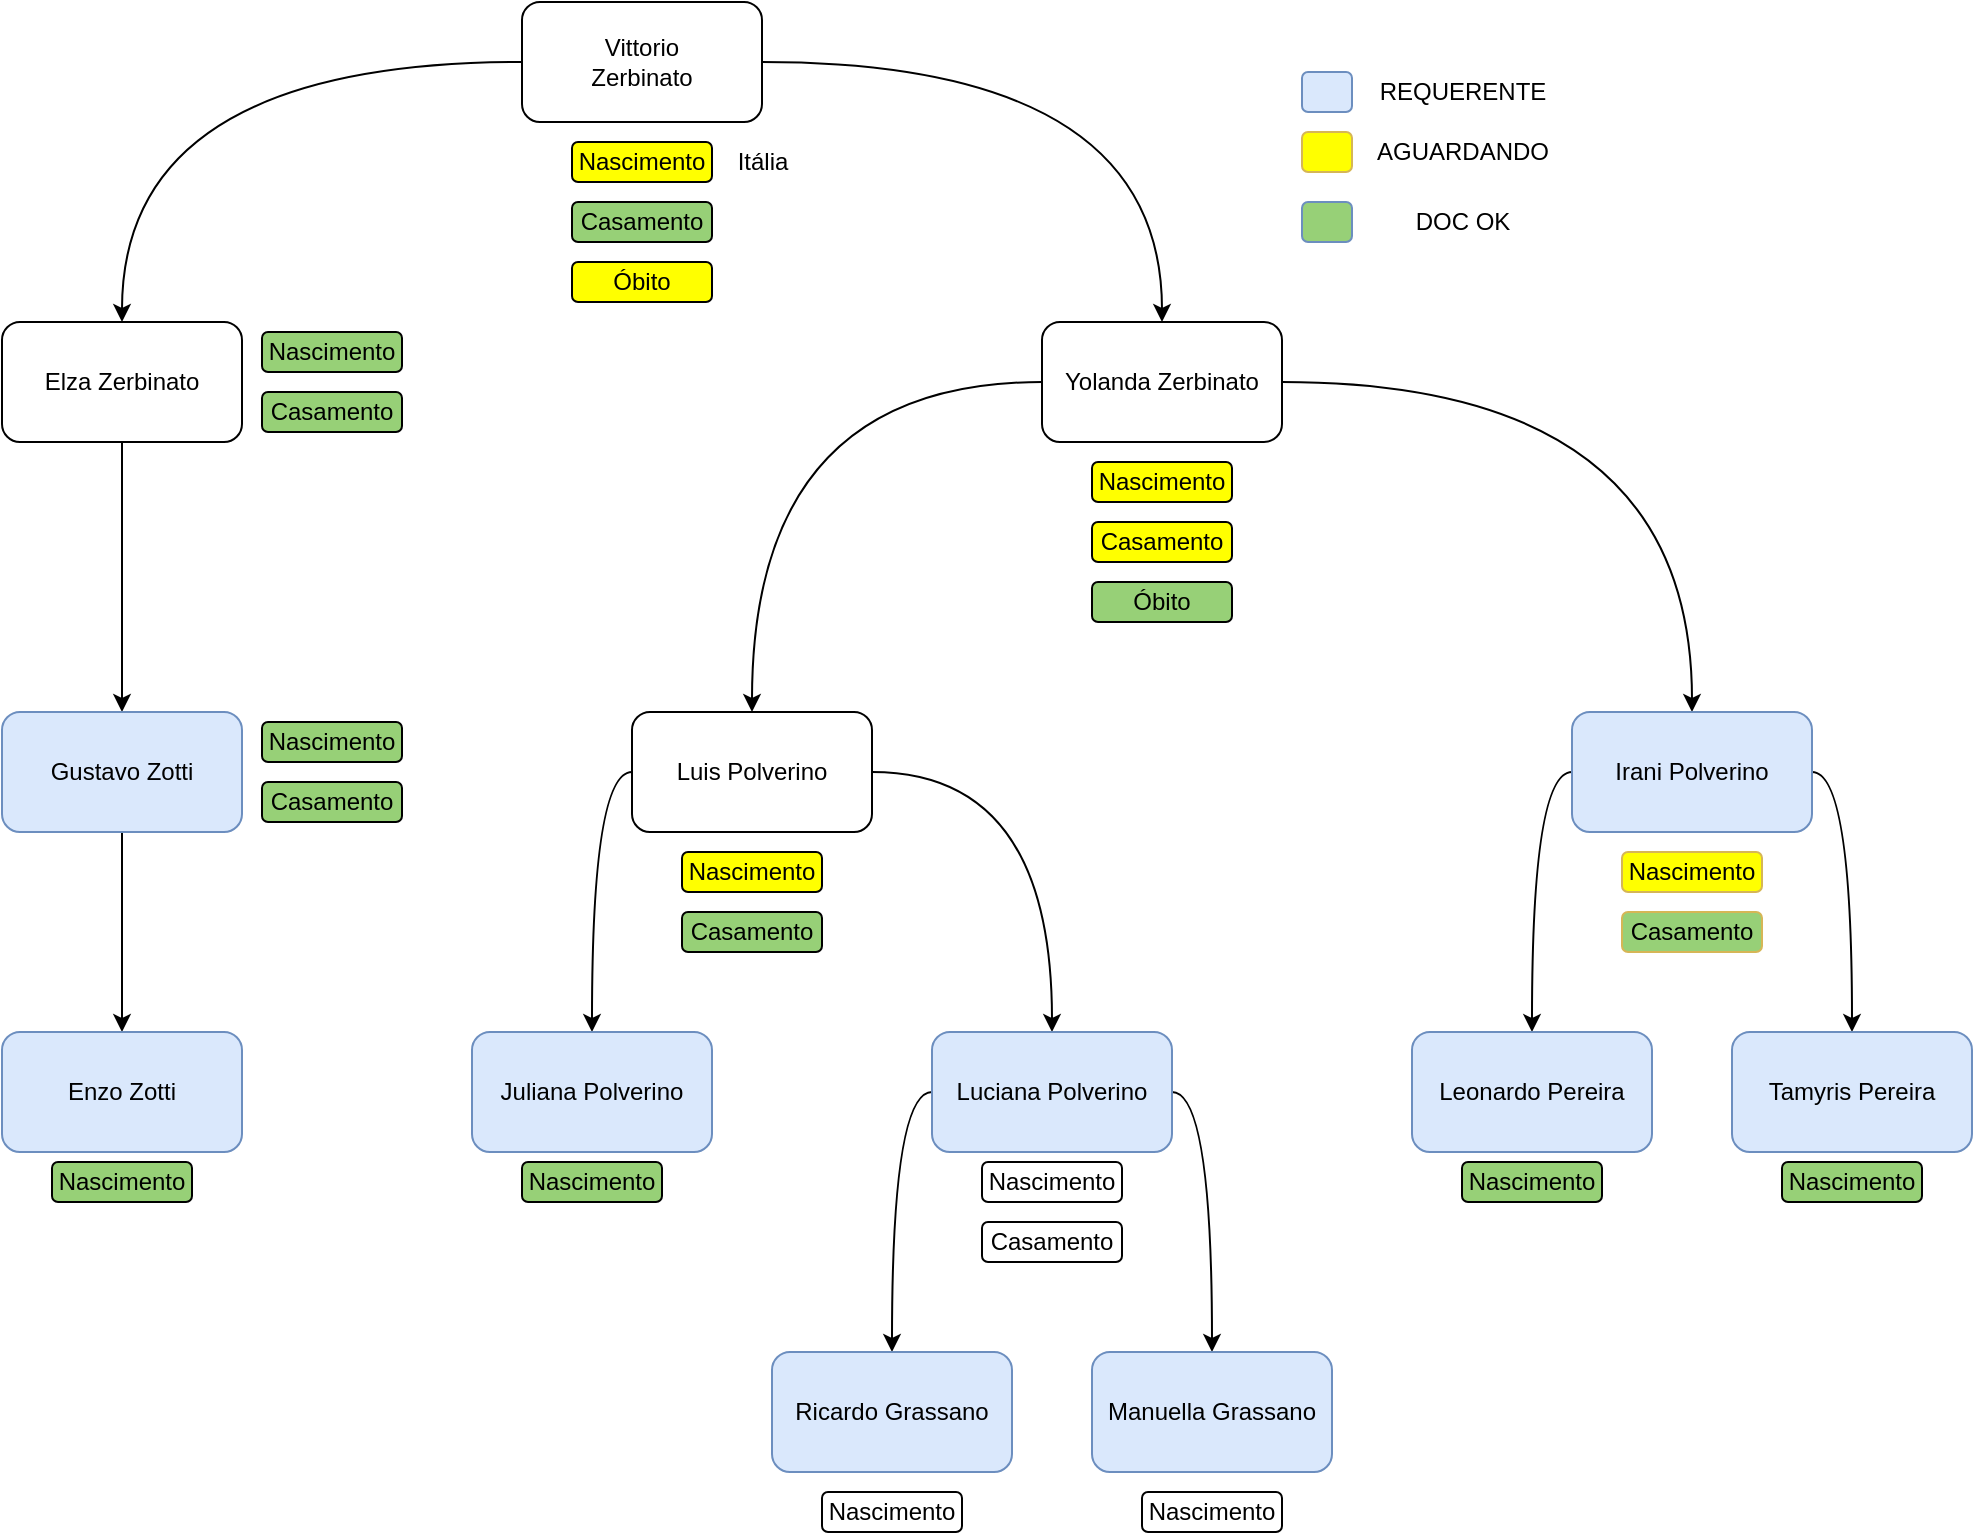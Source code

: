 <mxfile version="24.8.4">
  <diagram name="Página-1" id="RRQcCFWgyD6TMdmRlXpb">
    <mxGraphModel dx="2060" dy="1141" grid="1" gridSize="10" guides="1" tooltips="1" connect="1" arrows="1" fold="1" page="1" pageScale="1" pageWidth="827" pageHeight="1169" math="0" shadow="0">
      <root>
        <mxCell id="0" />
        <mxCell id="1" parent="0" />
        <mxCell id="Gb7fhnU5ldpY52YVY7vI-21" style="edgeStyle=orthogonalEdgeStyle;curved=1;rounded=0;orthogonalLoop=1;jettySize=auto;html=1;entryX=0.5;entryY=0;entryDx=0;entryDy=0;" parent="1" source="Gb7fhnU5ldpY52YVY7vI-1" target="Gb7fhnU5ldpY52YVY7vI-4" edge="1">
          <mxGeometry relative="1" as="geometry" />
        </mxCell>
        <mxCell id="Gb7fhnU5ldpY52YVY7vI-22" style="edgeStyle=orthogonalEdgeStyle;curved=1;rounded=0;orthogonalLoop=1;jettySize=auto;html=1;entryX=0.5;entryY=0;entryDx=0;entryDy=0;" parent="1" source="Gb7fhnU5ldpY52YVY7vI-1" target="Gb7fhnU5ldpY52YVY7vI-8" edge="1">
          <mxGeometry relative="1" as="geometry" />
        </mxCell>
        <mxCell id="Gb7fhnU5ldpY52YVY7vI-1" value="Vittorio&lt;br&gt;Zerbinato" style="rounded=1;whiteSpace=wrap;html=1;" parent="1" vertex="1">
          <mxGeometry x="340" y="40" width="120" height="60" as="geometry" />
        </mxCell>
        <mxCell id="Gb7fhnU5ldpY52YVY7vI-23" style="edgeStyle=orthogonalEdgeStyle;curved=1;rounded=0;orthogonalLoop=1;jettySize=auto;html=1;entryX=0.5;entryY=0;entryDx=0;entryDy=0;" parent="1" source="Gb7fhnU5ldpY52YVY7vI-4" target="Gb7fhnU5ldpY52YVY7vI-16" edge="1">
          <mxGeometry relative="1" as="geometry" />
        </mxCell>
        <mxCell id="Gb7fhnU5ldpY52YVY7vI-24" style="edgeStyle=orthogonalEdgeStyle;curved=1;rounded=0;orthogonalLoop=1;jettySize=auto;html=1;entryX=0.5;entryY=0;entryDx=0;entryDy=0;" parent="1" source="Gb7fhnU5ldpY52YVY7vI-4" target="Gb7fhnU5ldpY52YVY7vI-15" edge="1">
          <mxGeometry relative="1" as="geometry" />
        </mxCell>
        <mxCell id="Gb7fhnU5ldpY52YVY7vI-4" value="Yolanda Zerbinato" style="whiteSpace=wrap;html=1;rounded=1;strokeColor=default;align=center;verticalAlign=middle;fontFamily=Helvetica;fontSize=12;fontColor=default;fillColor=default;" parent="1" vertex="1">
          <mxGeometry x="600" y="200" width="120" height="60" as="geometry" />
        </mxCell>
        <mxCell id="Gb7fhnU5ldpY52YVY7vI-20" value="" style="edgeStyle=orthogonalEdgeStyle;curved=1;rounded=0;orthogonalLoop=1;jettySize=auto;html=1;" parent="1" source="Gb7fhnU5ldpY52YVY7vI-8" target="Gb7fhnU5ldpY52YVY7vI-19" edge="1">
          <mxGeometry relative="1" as="geometry" />
        </mxCell>
        <mxCell id="Gb7fhnU5ldpY52YVY7vI-8" value="Elza Zerbinato" style="whiteSpace=wrap;html=1;rounded=1;" parent="1" vertex="1">
          <mxGeometry x="80" y="200" width="120" height="60" as="geometry" />
        </mxCell>
        <mxCell id="Gb7fhnU5ldpY52YVY7vI-33" style="edgeStyle=orthogonalEdgeStyle;curved=1;rounded=0;orthogonalLoop=1;jettySize=auto;html=1;entryX=0.5;entryY=0;entryDx=0;entryDy=0;exitX=0;exitY=0.5;exitDx=0;exitDy=0;" parent="1" source="Gb7fhnU5ldpY52YVY7vI-15" target="Gb7fhnU5ldpY52YVY7vI-29" edge="1">
          <mxGeometry relative="1" as="geometry" />
        </mxCell>
        <mxCell id="Gb7fhnU5ldpY52YVY7vI-61" style="edgeStyle=orthogonalEdgeStyle;curved=1;rounded=0;orthogonalLoop=1;jettySize=auto;html=1;entryX=0.5;entryY=0;entryDx=0;entryDy=0;exitX=1;exitY=0.5;exitDx=0;exitDy=0;" parent="1" source="Gb7fhnU5ldpY52YVY7vI-15" target="Gb7fhnU5ldpY52YVY7vI-28" edge="1">
          <mxGeometry relative="1" as="geometry" />
        </mxCell>
        <mxCell id="Gb7fhnU5ldpY52YVY7vI-15" value="Irani Polverino" style="whiteSpace=wrap;html=1;rounded=1;strokeColor=#6c8ebf;align=center;verticalAlign=middle;fontFamily=Helvetica;fontSize=12;fillColor=#dae8fc;fontColor=default;" parent="1" vertex="1">
          <mxGeometry x="865" y="395" width="120" height="60" as="geometry" />
        </mxCell>
        <mxCell id="Gb7fhnU5ldpY52YVY7vI-35" style="edgeStyle=orthogonalEdgeStyle;curved=1;rounded=0;orthogonalLoop=1;jettySize=auto;html=1;entryX=0.5;entryY=0;entryDx=0;entryDy=0;" parent="1" source="Gb7fhnU5ldpY52YVY7vI-16" target="Gb7fhnU5ldpY52YVY7vI-31" edge="1">
          <mxGeometry relative="1" as="geometry" />
        </mxCell>
        <mxCell id="Gb7fhnU5ldpY52YVY7vI-36" style="edgeStyle=orthogonalEdgeStyle;curved=1;rounded=0;orthogonalLoop=1;jettySize=auto;html=1;entryX=0.5;entryY=0;entryDx=0;entryDy=0;exitX=0;exitY=0.5;exitDx=0;exitDy=0;" parent="1" source="Gb7fhnU5ldpY52YVY7vI-16" target="Gb7fhnU5ldpY52YVY7vI-32" edge="1">
          <mxGeometry relative="1" as="geometry" />
        </mxCell>
        <mxCell id="Gb7fhnU5ldpY52YVY7vI-16" value="Luis Polverino" style="whiteSpace=wrap;html=1;rounded=1;strokeColor=default;align=center;verticalAlign=middle;fontFamily=Helvetica;fontSize=12;fontColor=default;fillColor=default;" parent="1" vertex="1">
          <mxGeometry x="395" y="395" width="120" height="60" as="geometry" />
        </mxCell>
        <mxCell id="Gb7fhnU5ldpY52YVY7vI-38" value="" style="edgeStyle=orthogonalEdgeStyle;curved=1;rounded=0;orthogonalLoop=1;jettySize=auto;html=1;" parent="1" source="Gb7fhnU5ldpY52YVY7vI-19" target="Gb7fhnU5ldpY52YVY7vI-37" edge="1">
          <mxGeometry relative="1" as="geometry" />
        </mxCell>
        <mxCell id="Gb7fhnU5ldpY52YVY7vI-19" value="Gustavo Zotti" style="whiteSpace=wrap;html=1;rounded=1;fillColor=#dae8fc;strokeColor=#6c8ebf;" parent="1" vertex="1">
          <mxGeometry x="80" y="395" width="120" height="60" as="geometry" />
        </mxCell>
        <mxCell id="Gb7fhnU5ldpY52YVY7vI-28" value="Tamyris Pereira" style="whiteSpace=wrap;html=1;rounded=1;strokeColor=#6c8ebf;align=center;verticalAlign=middle;fontFamily=Helvetica;fontSize=12;fillColor=#dae8fc;" parent="1" vertex="1">
          <mxGeometry x="945" y="555" width="120" height="60" as="geometry" />
        </mxCell>
        <mxCell id="Gb7fhnU5ldpY52YVY7vI-29" value="Leonardo Pereira" style="whiteSpace=wrap;html=1;rounded=1;strokeColor=#6c8ebf;align=center;verticalAlign=middle;fontFamily=Helvetica;fontSize=12;fillColor=#dae8fc;" parent="1" vertex="1">
          <mxGeometry x="785" y="555" width="120" height="60" as="geometry" />
        </mxCell>
        <mxCell id="Gb7fhnU5ldpY52YVY7vI-44" style="edgeStyle=orthogonalEdgeStyle;curved=1;rounded=0;orthogonalLoop=1;jettySize=auto;html=1;entryX=0.5;entryY=0;entryDx=0;entryDy=0;exitX=1;exitY=0.5;exitDx=0;exitDy=0;" parent="1" source="Gb7fhnU5ldpY52YVY7vI-31" target="Gb7fhnU5ldpY52YVY7vI-42" edge="1">
          <mxGeometry relative="1" as="geometry" />
        </mxCell>
        <mxCell id="Gb7fhnU5ldpY52YVY7vI-45" style="edgeStyle=orthogonalEdgeStyle;curved=1;rounded=0;orthogonalLoop=1;jettySize=auto;html=1;entryX=0.5;entryY=0;entryDx=0;entryDy=0;exitX=0;exitY=0.5;exitDx=0;exitDy=0;" parent="1" source="Gb7fhnU5ldpY52YVY7vI-31" target="Gb7fhnU5ldpY52YVY7vI-43" edge="1">
          <mxGeometry relative="1" as="geometry" />
        </mxCell>
        <mxCell id="Gb7fhnU5ldpY52YVY7vI-31" value="Luciana Polverino" style="whiteSpace=wrap;html=1;rounded=1;strokeColor=#6c8ebf;align=center;verticalAlign=middle;fontFamily=Helvetica;fontSize=12;fillColor=#dae8fc;" parent="1" vertex="1">
          <mxGeometry x="545" y="555" width="120" height="60" as="geometry" />
        </mxCell>
        <mxCell id="Gb7fhnU5ldpY52YVY7vI-32" value="Juliana Polverino" style="whiteSpace=wrap;html=1;rounded=1;strokeColor=#6c8ebf;align=center;verticalAlign=middle;fontFamily=Helvetica;fontSize=12;fillColor=#dae8fc;" parent="1" vertex="1">
          <mxGeometry x="315" y="555" width="120" height="60" as="geometry" />
        </mxCell>
        <mxCell id="Gb7fhnU5ldpY52YVY7vI-37" value="Enzo Zotti" style="whiteSpace=wrap;html=1;rounded=1;fillColor=#dae8fc;strokeColor=#6c8ebf;" parent="1" vertex="1">
          <mxGeometry x="80" y="555" width="120" height="60" as="geometry" />
        </mxCell>
        <mxCell id="Gb7fhnU5ldpY52YVY7vI-42" value="Manuella&amp;nbsp;Grassano" style="whiteSpace=wrap;html=1;rounded=1;strokeColor=#6c8ebf;align=center;verticalAlign=middle;fontFamily=Helvetica;fontSize=12;fillColor=#dae8fc;" parent="1" vertex="1">
          <mxGeometry x="625" y="715" width="120" height="60" as="geometry" />
        </mxCell>
        <mxCell id="Gb7fhnU5ldpY52YVY7vI-43" value="Ricardo&amp;nbsp;Grassano" style="whiteSpace=wrap;html=1;rounded=1;strokeColor=#6c8ebf;align=center;verticalAlign=middle;fontFamily=Helvetica;fontSize=12;fillColor=#dae8fc;" parent="1" vertex="1">
          <mxGeometry x="465" y="715" width="120" height="60" as="geometry" />
        </mxCell>
        <mxCell id="Gb7fhnU5ldpY52YVY7vI-46" value="Nascimento" style="rounded=1;whiteSpace=wrap;html=1;fillColor=#FFFF00;" parent="1" vertex="1">
          <mxGeometry x="365" y="110" width="70" height="20" as="geometry" />
        </mxCell>
        <mxCell id="Gb7fhnU5ldpY52YVY7vI-48" value="Casamento" style="rounded=1;whiteSpace=wrap;html=1;fillColor=#97D077;" parent="1" vertex="1">
          <mxGeometry x="365" y="140" width="70" height="20" as="geometry" />
        </mxCell>
        <mxCell id="Gb7fhnU5ldpY52YVY7vI-49" value="Óbito" style="rounded=1;whiteSpace=wrap;html=1;fillColor=#FFFF00;" parent="1" vertex="1">
          <mxGeometry x="365" y="170" width="70" height="20" as="geometry" />
        </mxCell>
        <mxCell id="Gb7fhnU5ldpY52YVY7vI-50" value="Nascimento" style="rounded=1;whiteSpace=wrap;html=1;fillColor=#FFFF00;" parent="1" vertex="1">
          <mxGeometry x="625" y="270" width="70" height="20" as="geometry" />
        </mxCell>
        <mxCell id="Gb7fhnU5ldpY52YVY7vI-51" value="Casamento" style="rounded=1;whiteSpace=wrap;html=1;fillColor=#FFFF00;" parent="1" vertex="1">
          <mxGeometry x="625" y="300" width="70" height="20" as="geometry" />
        </mxCell>
        <mxCell id="Gb7fhnU5ldpY52YVY7vI-52" value="Óbito" style="rounded=1;whiteSpace=wrap;html=1;fillColor=#97D077;" parent="1" vertex="1">
          <mxGeometry x="625" y="330" width="70" height="20" as="geometry" />
        </mxCell>
        <mxCell id="Gb7fhnU5ldpY52YVY7vI-53" value="Nascimento" style="rounded=1;whiteSpace=wrap;html=1;fillColor=#97D077;" parent="1" vertex="1">
          <mxGeometry x="810" y="620" width="70" height="20" as="geometry" />
        </mxCell>
        <mxCell id="Gb7fhnU5ldpY52YVY7vI-54" value="Nascimento" style="rounded=1;whiteSpace=wrap;html=1;fillColor=#97D077;" parent="1" vertex="1">
          <mxGeometry x="970" y="620" width="70" height="20" as="geometry" />
        </mxCell>
        <mxCell id="Gb7fhnU5ldpY52YVY7vI-55" value="Nascimento" style="rounded=1;whiteSpace=wrap;html=1;" parent="1" vertex="1">
          <mxGeometry x="650" y="785" width="70" height="20" as="geometry" />
        </mxCell>
        <mxCell id="Gb7fhnU5ldpY52YVY7vI-56" value="Nascimento" style="rounded=1;whiteSpace=wrap;html=1;" parent="1" vertex="1">
          <mxGeometry x="490" y="785" width="70" height="20" as="geometry" />
        </mxCell>
        <mxCell id="Gb7fhnU5ldpY52YVY7vI-57" value="Nascimento" style="rounded=1;whiteSpace=wrap;html=1;fillColor=#97D077;" parent="1" vertex="1">
          <mxGeometry x="340" y="620" width="70" height="20" as="geometry" />
        </mxCell>
        <mxCell id="Gb7fhnU5ldpY52YVY7vI-58" value="Nascimento" style="rounded=1;whiteSpace=wrap;html=1;fillColor=#97D077;" parent="1" vertex="1">
          <mxGeometry x="105" y="620" width="70" height="20" as="geometry" />
        </mxCell>
        <mxCell id="Gb7fhnU5ldpY52YVY7vI-62" value="Nascimento" style="rounded=1;whiteSpace=wrap;html=1;fillColor=#FFFF00;strokeColor=#d6b656;" parent="1" vertex="1">
          <mxGeometry x="890" y="465" width="70" height="20" as="geometry" />
        </mxCell>
        <mxCell id="Gb7fhnU5ldpY52YVY7vI-63" value="Casamento" style="rounded=1;whiteSpace=wrap;html=1;fillColor=#97D077;strokeColor=#d6b656;" parent="1" vertex="1">
          <mxGeometry x="890" y="495" width="70" height="20" as="geometry" />
        </mxCell>
        <mxCell id="Gb7fhnU5ldpY52YVY7vI-64" value="Nascimento" style="rounded=1;whiteSpace=wrap;html=1;fillColor=#FFFF00;" parent="1" vertex="1">
          <mxGeometry x="420" y="465" width="70" height="20" as="geometry" />
        </mxCell>
        <mxCell id="Gb7fhnU5ldpY52YVY7vI-65" value="Casamento" style="rounded=1;whiteSpace=wrap;html=1;fillColor=#97D077;" parent="1" vertex="1">
          <mxGeometry x="420" y="495" width="70" height="20" as="geometry" />
        </mxCell>
        <mxCell id="Gb7fhnU5ldpY52YVY7vI-66" value="Nascimento" style="rounded=1;whiteSpace=wrap;html=1;" parent="1" vertex="1">
          <mxGeometry x="570" y="620" width="70" height="20" as="geometry" />
        </mxCell>
        <mxCell id="Gb7fhnU5ldpY52YVY7vI-67" value="Casamento" style="rounded=1;whiteSpace=wrap;html=1;" parent="1" vertex="1">
          <mxGeometry x="570" y="650" width="70" height="20" as="geometry" />
        </mxCell>
        <mxCell id="Gb7fhnU5ldpY52YVY7vI-68" value="Nascimento" style="rounded=1;whiteSpace=wrap;html=1;fillColor=#97D077;" parent="1" vertex="1">
          <mxGeometry x="210" y="205" width="70" height="20" as="geometry" />
        </mxCell>
        <mxCell id="Gb7fhnU5ldpY52YVY7vI-69" value="Casamento" style="rounded=1;whiteSpace=wrap;html=1;fillColor=#97D077;" parent="1" vertex="1">
          <mxGeometry x="210" y="235" width="70" height="20" as="geometry" />
        </mxCell>
        <mxCell id="Gb7fhnU5ldpY52YVY7vI-70" value="Nascimento" style="rounded=1;whiteSpace=wrap;html=1;fillColor=#97D077;" parent="1" vertex="1">
          <mxGeometry x="210" y="400" width="70" height="20" as="geometry" />
        </mxCell>
        <mxCell id="Gb7fhnU5ldpY52YVY7vI-71" value="Casamento" style="rounded=1;whiteSpace=wrap;html=1;fillColor=#97D077;" parent="1" vertex="1">
          <mxGeometry x="210" y="430" width="70" height="20" as="geometry" />
        </mxCell>
        <mxCell id="Gb7fhnU5ldpY52YVY7vI-72" value="Itália" style="text;html=1;align=center;verticalAlign=middle;resizable=0;points=[];autosize=1;strokeColor=none;fillColor=none;" parent="1" vertex="1">
          <mxGeometry x="435" y="105" width="50" height="30" as="geometry" />
        </mxCell>
        <mxCell id="Gb7fhnU5ldpY52YVY7vI-75" value="" style="whiteSpace=wrap;html=1;rounded=1;strokeColor=#6c8ebf;align=center;verticalAlign=middle;fontFamily=Helvetica;fontSize=12;fillColor=#dae8fc;fontColor=default;" parent="1" vertex="1">
          <mxGeometry x="730" y="75" width="25" height="20" as="geometry" />
        </mxCell>
        <mxCell id="Gb7fhnU5ldpY52YVY7vI-76" value="REQUERENTE" style="text;html=1;align=center;verticalAlign=middle;resizable=0;points=[];autosize=1;strokeColor=none;fillColor=none;" parent="1" vertex="1">
          <mxGeometry x="755" y="70" width="110" height="30" as="geometry" />
        </mxCell>
        <mxCell id="Gb7fhnU5ldpY52YVY7vI-77" value="" style="whiteSpace=wrap;html=1;rounded=1;strokeColor=#d6b656;align=center;verticalAlign=middle;fontFamily=Helvetica;fontSize=12;fillColor=#FFFF00;" parent="1" vertex="1">
          <mxGeometry x="730" y="105" width="25" height="20" as="geometry" />
        </mxCell>
        <mxCell id="Gb7fhnU5ldpY52YVY7vI-78" value="AGUARDANDO" style="text;html=1;align=center;verticalAlign=middle;resizable=0;points=[];autosize=1;strokeColor=none;fillColor=none;" parent="1" vertex="1">
          <mxGeometry x="755" y="100" width="110" height="30" as="geometry" />
        </mxCell>
        <mxCell id="qZJ3VpB8briC4150cc2C-1" value="" style="whiteSpace=wrap;html=1;rounded=1;strokeColor=#6c8ebf;align=center;verticalAlign=middle;fontFamily=Helvetica;fontSize=12;fillColor=#97D077;fontColor=default;" vertex="1" parent="1">
          <mxGeometry x="730" y="140" width="25" height="20" as="geometry" />
        </mxCell>
        <mxCell id="qZJ3VpB8briC4150cc2C-2" value="DOC OK" style="text;html=1;align=center;verticalAlign=middle;resizable=0;points=[];autosize=1;strokeColor=none;fillColor=none;" vertex="1" parent="1">
          <mxGeometry x="775" y="135" width="70" height="30" as="geometry" />
        </mxCell>
      </root>
    </mxGraphModel>
  </diagram>
</mxfile>
